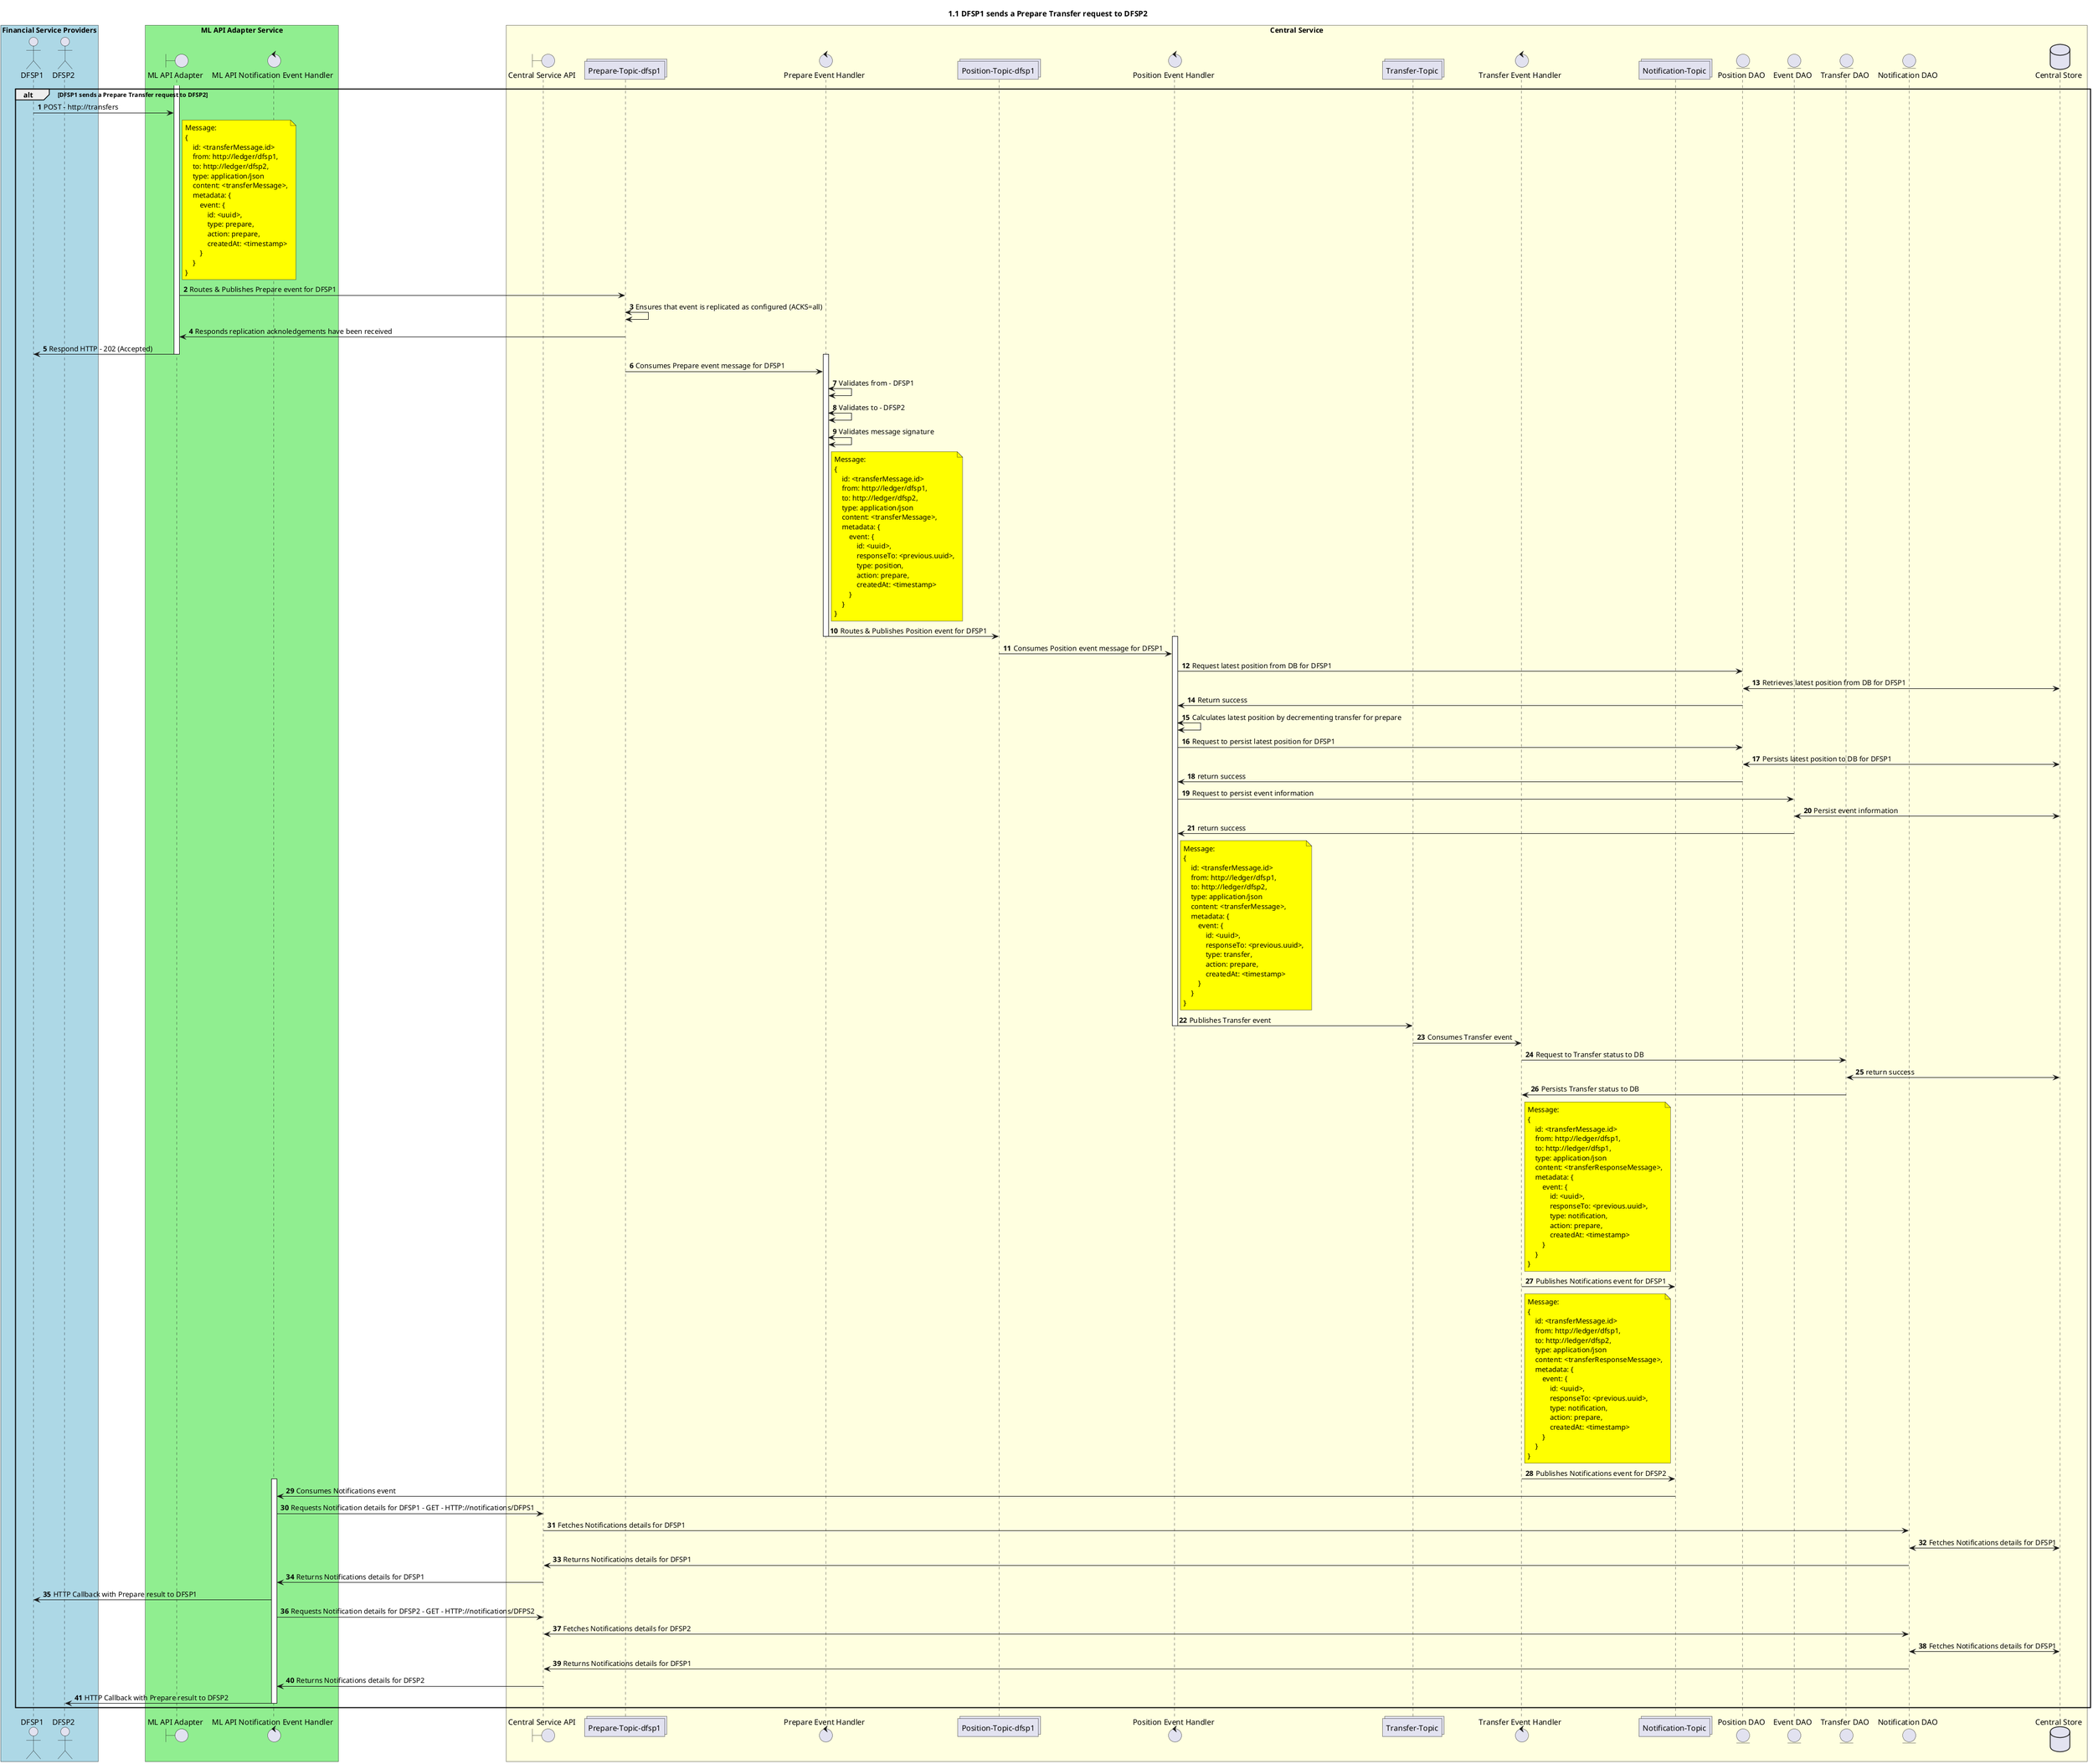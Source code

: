 @startuml
' declate title
title 1.1 DFSP1 sends a Prepare Transfer request to DFSP2

autonumber

' Actor Keys:
'   boundary - APIs/Interfaces, etc
'   collections - Kafka Topics
'   control - Kafka Consumers
'   entity - Database Access Objects
'   database - Database Persistance Store

' declare actors
actor DFSP1
actor DFSP2
boundary "ML API Adapter" as MLAPI
control "ML API Notification Event Handler" as NOTIFY_HANDLER
boundary "Central Service API" as CSAPI
collections "Prepare-Topic-dfsp1" as TOPIC_PREPARE_DFSP1
control "Prepare Event Handler" as PREP_HANDLER
collections "Position-Topic-dfsp1" as TOPIC_POSITION_DFSP1
control "Position Event Handler" as POS_HANDLER
collections "Transfer-Topic" as TOPIC_TRANSFERS
control "Transfer Event Handler" as TRANS_HANDLER
collections "Notification-Topic" as TOPIC_NOTIFICATIONS
entity "Position DAO" as POS_DAO
entity "Event DAO" as EVENT_DAO
entity "Transfer DAO" as TRANS_DAO
entity "Notification DAO" as NOTIFY_DAO
database "Central Store" as DB

box "Financial Service Providers" #LightBlue
	participant DFSP1
	participant DFSP2
end box

box "ML API Adapter Service" #LightGreen
	participant MLAPI
	participant NOTIFY_HANDLER
end box

box "Central Service" #LightYellow
    participant CSAPI
	participant TOPIC_PREPARE_DFSP1
    participant PREP_HANDLER
    participant TOPIC_POSITION_DFSP1
    participant POS_HANDLER
    participant TOPIC_TRANSFERS
    participant TRANS_HANDLER
    participant TOPIC_NOTIFICATIONS
    participant POS_DAO
    participant EVENT_DAO
    participant TRANS_DAO
    participant NOTIFY_DAO
    participant DB
end box

' start flow
alt DFSP1 sends a Prepare Transfer request to DFSP2
    activate MLAPI
    DFSP1 -> MLAPI: POST - http://transfers
    note right of MLAPI #yellow
        Message:
        {
            id: <transferMessage.id>
            from: http://ledger/dfsp1,
            to: http://ledger/dfsp2,
            type: application/json
            content: <transferMessage>,
            metadata: {
                event: {
                    id: <uuid>,
                    type: prepare,
                    action: prepare,
                    createdAt: <timestamp>
                }
            }
        }
    end note
    MLAPI -> TOPIC_PREPARE_DFSP1: Routes & Publishes Prepare event for DFSP1
    TOPIC_PREPARE_DFSP1 <-> TOPIC_PREPARE_DFSP1: Ensures that event is replicated as configured (ACKS=all)
    TOPIC_PREPARE_DFSP1 -> MLAPI: Responds replication acknoledgements have been received
    MLAPI -> DFSP1: Respond HTTP - 202 (Accepted)
    deactivate MLAPI
    activate PREP_HANDLER
    TOPIC_PREPARE_DFSP1 -> PREP_HANDLER: Consumes Prepare event message for DFSP1
    PREP_HANDLER <-> PREP_HANDLER: Validates from - DFSP1
    PREP_HANDLER <-> PREP_HANDLER: Validates to - DFSP2
    PREP_HANDLER <-> PREP_HANDLER: Validates message signature
    note right of PREP_HANDLER #yellow
        Message:
        {
            id: <transferMessage.id>
            from: http://ledger/dfsp1,
            to: http://ledger/dfsp2,
            type: application/json
            content: <transferMessage>,
            metadata: {
                event: {
                    id: <uuid>,
                    responseTo: <previous.uuid>,
                    type: position,
                    action: prepare,
                    createdAt: <timestamp>
                }
            }
        }
    end note
    PREP_HANDLER -> TOPIC_POSITION_DFSP1: Routes & Publishes Position event for DFSP1
    deactivate PREP_HANDLER
    activate POS_HANDLER
    TOPIC_POSITION_DFSP1 -> POS_HANDLER: Consumes Position event message for DFSP1
    POS_HANDLER -> POS_DAO: Request latest position from DB for DFSP1
    POS_DAO <-> DB: Retrieves latest position from DB for DFSP1
    POS_DAO -> POS_HANDLER: Return success
    POS_HANDLER <-> POS_HANDLER: Calculates latest position by decrementing transfer for prepare
    POS_HANDLER -> POS_DAO: Request to persist latest position for DFSP1
    POS_DAO <-> DB: Persists latest position to DB for DFSP1
    POS_DAO -> POS_HANDLER: return success
    POS_HANDLER -> EVENT_DAO: Request to persist event information
    EVENT_DAO <-> DB: Persist event information
    EVENT_DAO -> POS_HANDLER: return success
    note right of POS_HANDLER #yellow
        Message:
        {
            id: <transferMessage.id>
            from: http://ledger/dfsp1,
            to: http://ledger/dfsp2,
            type: application/json
            content: <transferMessage>,
            metadata: {
                event: {
                    id: <uuid>,
                    responseTo: <previous.uuid>,
                    type: transfer,
                    action: prepare,
                    createdAt: <timestamp>
                }
            }
        }
    end note
    POS_HANDLER -> TOPIC_TRANSFERS: Publishes Transfer event
    deactivate POS_HANDLER
    deactivate TRANS_HANDLER
    TOPIC_TRANSFERS -> TRANS_HANDLER: Consumes Transfer event
    TRANS_HANDLER -> TRANS_DAO: Request to Transfer status to DB
    TRANS_DAO <-> DB: return success
    TRANS_DAO -> TRANS_HANDLER: Persists Transfer status to DB
    note right of TRANS_HANDLER #yellow
        Message:
        {
            id: <transferMessage.id>
            from: http://ledger/dfsp1,
            to: http://ledger/dfsp1,
            type: application/json
            content: <transferResponseMessage>,
            metadata: {
                event: {
                    id: <uuid>,
                    responseTo: <previous.uuid>,
                    type: notification,
                    action: prepare,
                    createdAt: <timestamp>
                }
            }
        }
    end note
    TRANS_HANDLER -> TOPIC_NOTIFICATIONS: Publishes Notifications event for DFSP1
    note right of TRANS_HANDLER #yellow
        Message:
        {
            id: <transferMessage.id>
            from: http://ledger/dfsp1,
            to: http://ledger/dfsp2,
            type: application/json
            content: <transferResponseMessage>,
            metadata: {
                event: {
                    id: <uuid>,
                    responseTo: <previous.uuid>,
                    type: notification,
                    action: prepare,
                    createdAt: <timestamp>
                }
            }
        }
    end note
    TRANS_HANDLER -> TOPIC_NOTIFICATIONS: Publishes Notifications event for DFSP2
    deactivate TRANS_HANDLER
    activate NOTIFY_HANDLER
    TOPIC_NOTIFICATIONS -> NOTIFY_HANDLER: Consumes Notifications event
    NOTIFY_HANDLER -> CSAPI: Requests Notification details for DFSP1 - GET - HTTP://notifications/DFPS1
    CSAPI -> NOTIFY_DAO: Fetches Notifications details for DFSP1
    NOTIFY_DAO <-> DB: Fetches Notifications details for DFSP1
    NOTIFY_DAO -> CSAPI: Returns Notifications details for DFSP1
    CSAPI -> NOTIFY_HANDLER: Returns Notifications details for DFSP1
    NOTIFY_HANDLER -> DFSP1: HTTP Callback with Prepare result to DFSP1
    NOTIFY_HANDLER -> CSAPI: Requests Notification details for DFSP2 - GET - HTTP://notifications/DFPS2
    CSAPI <-> NOTIFY_DAO: Fetches Notifications details for DFSP2
    NOTIFY_DAO <-> DB: Fetches Notifications details for DFSP1
    NOTIFY_DAO -> CSAPI: Returns Notifications details for DFSP1
    CSAPI -> NOTIFY_HANDLER: Returns Notifications details for DFSP2
    NOTIFY_HANDLER -> DFSP2: HTTP Callback with Prepare result to DFSP2
    deactivate NOTIFY_HANDLER
end
@enduml
